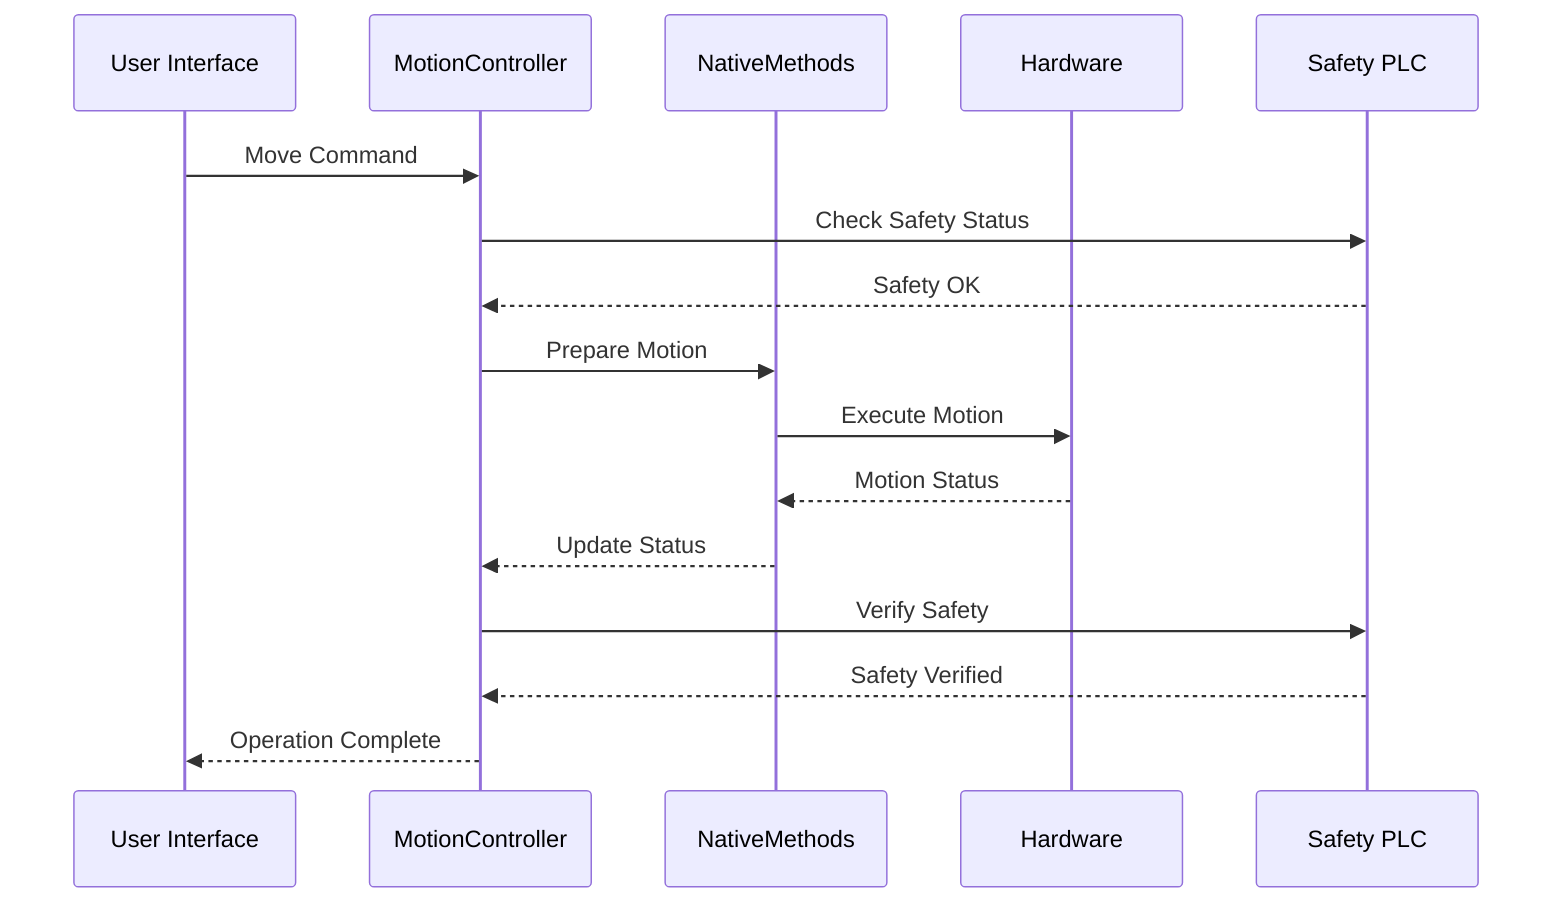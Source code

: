 sequenceDiagram
    participant UI as User Interface
    participant MC as MotionController
    participant Native as NativeMethods
    participant HW as Hardware
    participant Safety as Safety PLC
    
    UI->>MC: Move Command
    MC->>Safety: Check Safety Status
    Safety-->>MC: Safety OK
    MC->>Native: Prepare Motion
    Native->>HW: Execute Motion
    HW-->>Native: Motion Status
    Native-->>MC: Update Status
    MC->>Safety: Verify Safety
    Safety-->>MC: Safety Verified
    MC-->>UI: Operation Complete